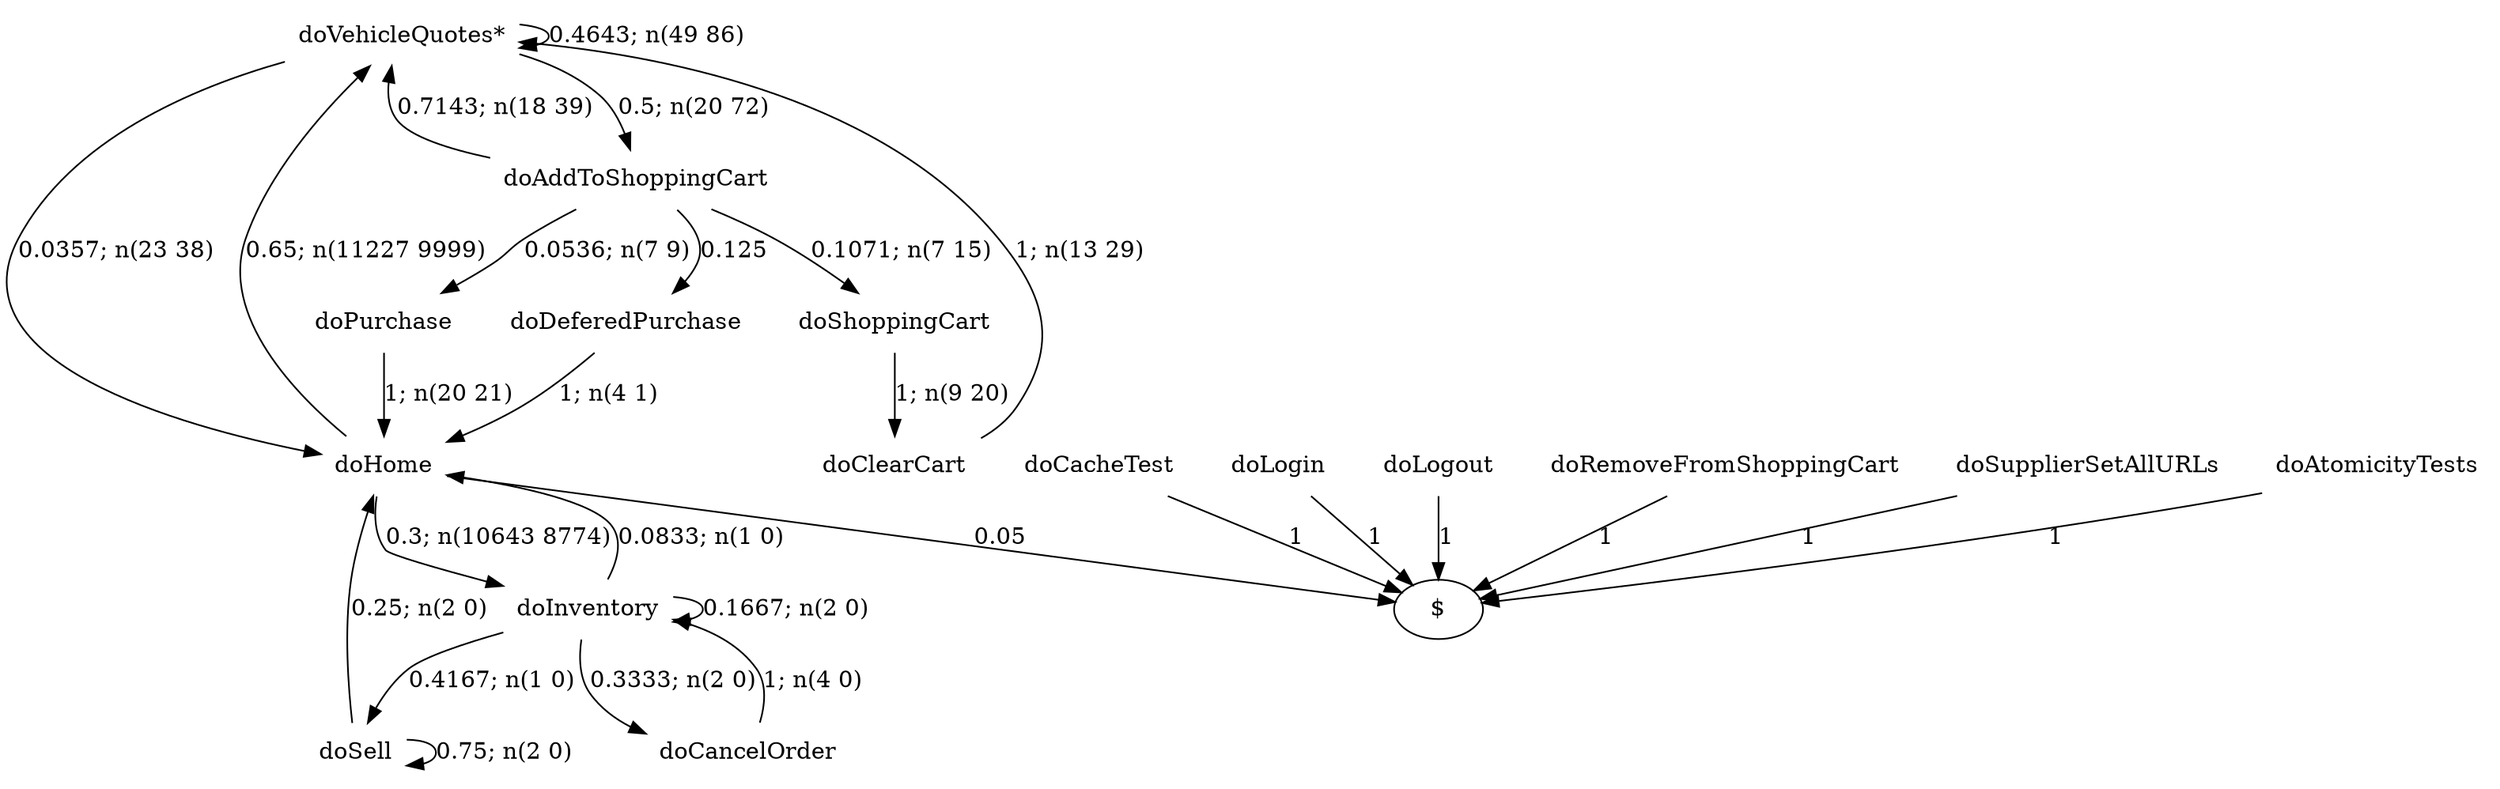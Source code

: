 digraph G {"doVehicleQuotes*" [label="doVehicleQuotes*",shape=none];"doSupplierSetAllURLs" [label="doSupplierSetAllURLs",shape=none];"doAtomicityTests" [label="doAtomicityTests",shape=none];"doCacheTest" [label="doCacheTest",shape=none];"doLogin" [label="doLogin",shape=none];"doAddToShoppingCart" [label="doAddToShoppingCart",shape=none];"doDeferedPurchase" [label="doDeferedPurchase",shape=none];"doHome" [label="doHome",shape=none];"doShoppingCart" [label="doShoppingCart",shape=none];"doClearCart" [label="doClearCart",shape=none];"doPurchase" [label="doPurchase",shape=none];"doInventory" [label="doInventory",shape=none];"doSell" [label="doSell",shape=none];"doLogout" [label="doLogout",shape=none];"doCancelOrder" [label="doCancelOrder",shape=none];"doRemoveFromShoppingCart" [label="doRemoveFromShoppingCart",shape=none];"doVehicleQuotes*"->"doVehicleQuotes*" [style=solid,label="0.4643; n(49 86)"];"doVehicleQuotes*"->"doAddToShoppingCart" [style=solid,label="0.5; n(20 72)"];"doVehicleQuotes*"->"doHome" [style=solid,label="0.0357; n(23 38)"];"doSupplierSetAllURLs"->"$" [style=solid,label="1"];"doAtomicityTests"->"$" [style=solid,label="1"];"doCacheTest"->"$" [style=solid,label="1"];"doLogin"->"$" [style=solid,label="1"];"doAddToShoppingCart"->"doVehicleQuotes*" [style=solid,label="0.7143; n(18 39)"];"doAddToShoppingCart"->"doDeferedPurchase" [style=solid,label="0.125"];"doAddToShoppingCart"->"doShoppingCart" [style=solid,label="0.1071; n(7 15)"];"doAddToShoppingCart"->"doPurchase" [style=solid,label="0.0536; n(7 9)"];"doDeferedPurchase"->"doHome" [style=solid,label="1; n(4 1)"];"doHome"->"doVehicleQuotes*" [style=solid,label="0.65; n(11227 9999)"];"doHome"->"doInventory" [style=solid,label="0.3; n(10643 8774)"];"doHome"->"$" [style=solid,label="0.05"];"doShoppingCart"->"doClearCart" [style=solid,label="1; n(9 20)"];"doClearCart"->"doVehicleQuotes*" [style=solid,label="1; n(13 29)"];"doPurchase"->"doHome" [style=solid,label="1; n(20 21)"];"doInventory"->"doHome" [style=solid,label="0.0833; n(1 0)"];"doInventory"->"doInventory" [style=solid,label="0.1667; n(2 0)"];"doInventory"->"doSell" [style=solid,label="0.4167; n(1 0)"];"doInventory"->"doCancelOrder" [style=solid,label="0.3333; n(2 0)"];"doSell"->"doHome" [style=solid,label="0.25; n(2 0)"];"doSell"->"doSell" [style=solid,label="0.75; n(2 0)"];"doLogout"->"$" [style=solid,label="1"];"doCancelOrder"->"doInventory" [style=solid,label="1; n(4 0)"];"doRemoveFromShoppingCart"->"$" [style=solid,label="1"];}